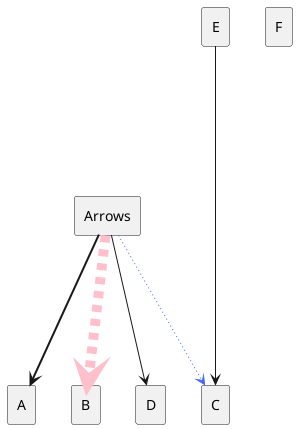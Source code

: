 @startuml

'left to right direction
'top to bottom direction

'skinparam nodesep 10
skinparam ranksep 150

rectangle Arrows
rectangle A
rectangle B
rectangle C
rectangle D
rectangle E
rectangle F

Arrows -[bold]-> A 
Arrows -[#pink,dashed,thickness=10]-> B
Arrows -[#4567ff,dotted]-> C
Arrows --> D

'long arrow for no good reason 
E ---> C 

@enduml